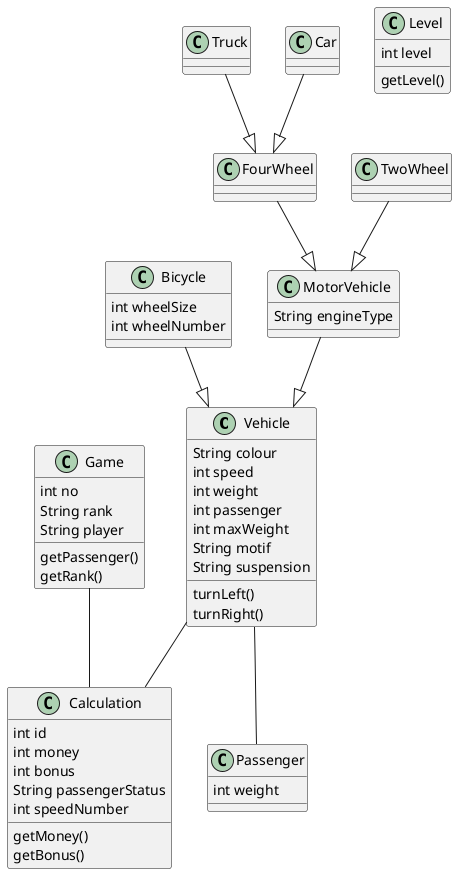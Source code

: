 @startuml
Vehicle : String colour
Vehicle : int speed
Vehicle : int weight
Vehicle : int passenger
Vehicle : int maxWeight
Vehicle : String motif
Vehicle : String suspension
Vehicle : turnLeft()
Vehicle : turnRight()
Passenger : int weight
Bicycle : int wheelSize
Bicycle : int wheelNumber
MotorVehicle : String engineType
Calculation : int id
Calculation : int money
Calculation : int bonus
Calculation : String passengerStatus
Calculation : int speedNumber
Calculation : getMoney()
Calculation : getBonus()
Game : int no
Game : String rank
Game : String player
Game : getPassenger()
Game : getRank()
Level : int level
Level : getLevel()
FourWheel --|> MotorVehicle
Truck --|> FourWheel
Car --|> FourWheel
TwoWheel --|> MotorVehicle
Bicycle --|> Vehicle
Vehicle -- Passenger
MotorVehicle --|> Vehicle
Vehicle -- Calculation
Game -- Calculation
@enduml